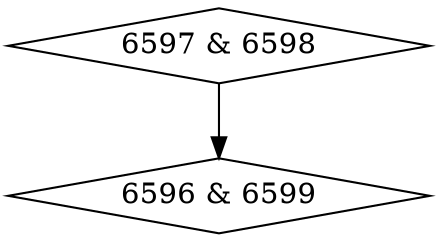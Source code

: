 digraph {
0 [label = "6596 & 6599", shape = diamond];
1 [label = "6597 & 6598", shape = diamond];
1->0;
}
